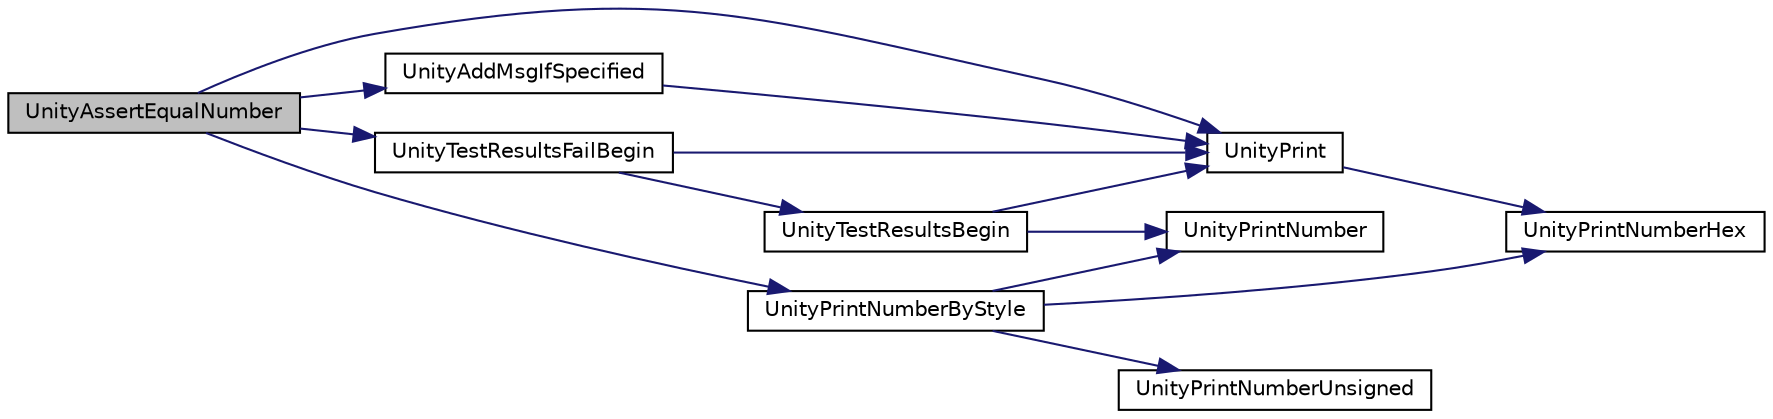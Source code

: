 digraph "UnityAssertEqualNumber"
{
  edge [fontname="Helvetica",fontsize="10",labelfontname="Helvetica",labelfontsize="10"];
  node [fontname="Helvetica",fontsize="10",shape=record];
  rankdir="LR";
  Node1 [label="UnityAssertEqualNumber",height=0.2,width=0.4,color="black", fillcolor="grey75", style="filled" fontcolor="black"];
  Node1 -> Node2 [color="midnightblue",fontsize="10",style="solid",fontname="Helvetica"];
  Node2 [label="UnityTestResultsFailBegin",height=0.2,width=0.4,color="black", fillcolor="white", style="filled",URL="$unity_8cpp.html#a94410c34386a3161f9174d69cf26ac76"];
  Node2 -> Node3 [color="midnightblue",fontsize="10",style="solid",fontname="Helvetica"];
  Node3 [label="UnityTestResultsBegin",height=0.2,width=0.4,color="black", fillcolor="white", style="filled",URL="$unity_8cpp.html#a3592c36ac5669c5fb9c115b5746bacc4"];
  Node3 -> Node4 [color="midnightblue",fontsize="10",style="solid",fontname="Helvetica"];
  Node4 [label="UnityPrint",height=0.2,width=0.4,color="black", fillcolor="white", style="filled",URL="$unity_8cpp.html#accff2eb4cfd0273e8ad62c37639d3e3c"];
  Node4 -> Node5 [color="midnightblue",fontsize="10",style="solid",fontname="Helvetica"];
  Node5 [label="UnityPrintNumberHex",height=0.2,width=0.4,color="black", fillcolor="white", style="filled",URL="$unity_8cpp.html#ae7690e1ec1db8aa92757c997b27c71e9"];
  Node3 -> Node6 [color="midnightblue",fontsize="10",style="solid",fontname="Helvetica"];
  Node6 [label="UnityPrintNumber",height=0.2,width=0.4,color="black", fillcolor="white", style="filled",URL="$unity_8cpp.html#af75b03ae890cb5b0a63e3dc5352724c1",tooltip="basically do an itoa using as little ram as possible"];
  Node2 -> Node4 [color="midnightblue",fontsize="10",style="solid",fontname="Helvetica"];
  Node1 -> Node4 [color="midnightblue",fontsize="10",style="solid",fontname="Helvetica"];
  Node1 -> Node7 [color="midnightblue",fontsize="10",style="solid",fontname="Helvetica"];
  Node7 [label="UnityPrintNumberByStyle",height=0.2,width=0.4,color="black", fillcolor="white", style="filled",URL="$unity_8cpp.html#a9d3e7092e09873f0a4d2cf712a4acb80"];
  Node7 -> Node6 [color="midnightblue",fontsize="10",style="solid",fontname="Helvetica"];
  Node7 -> Node8 [color="midnightblue",fontsize="10",style="solid",fontname="Helvetica"];
  Node8 [label="UnityPrintNumberUnsigned",height=0.2,width=0.4,color="black", fillcolor="white", style="filled",URL="$unity_8cpp.html#adffe6a17d4ebe83b35729fcffff83a70",tooltip="basically do an itoa using as little ram as possible"];
  Node7 -> Node5 [color="midnightblue",fontsize="10",style="solid",fontname="Helvetica"];
  Node1 -> Node9 [color="midnightblue",fontsize="10",style="solid",fontname="Helvetica"];
  Node9 [label="UnityAddMsgIfSpecified",height=0.2,width=0.4,color="black", fillcolor="white", style="filled",URL="$unity_8cpp.html#a34030eb3a0d649085e1f79769474cad5"];
  Node9 -> Node4 [color="midnightblue",fontsize="10",style="solid",fontname="Helvetica"];
}
